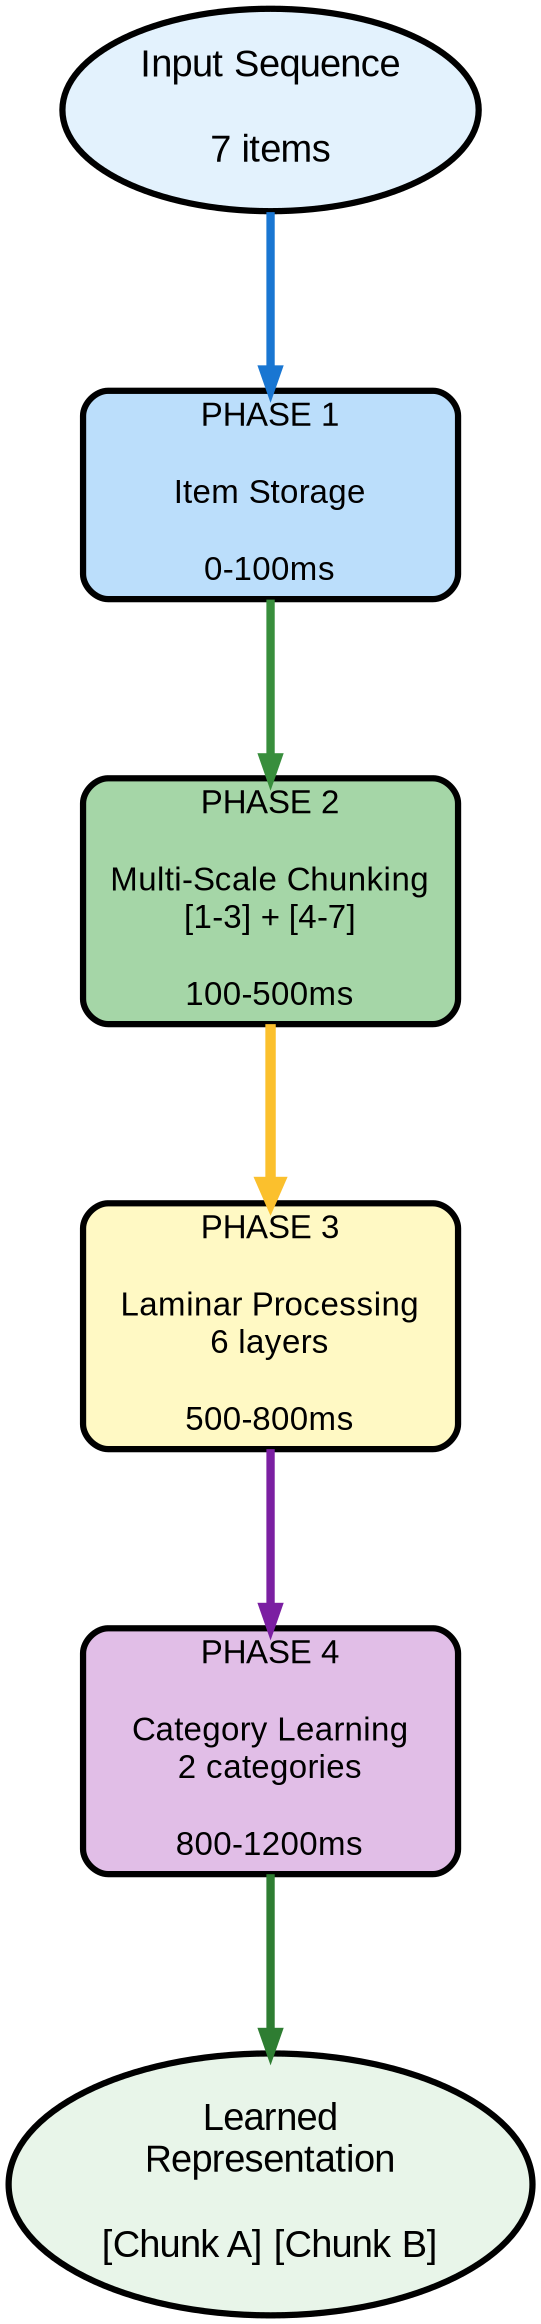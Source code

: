 digraph CorticalProcessingCycle {
    rankdir=TB;
    node [shape=box, style="rounded,filled", fontname="Arial", fontsize=16];
    edge [fontname="Arial", fontsize=14];
    splines=ortho;
    nodesep=0.8;
    ranksep=1.2;

    // Input
    input [label="Input Sequence\n\n7 items", shape=ellipse,
           fillcolor="#E3F2FD", penwidth=3, fontsize=18];

    // Phase 1
    phase1 [label="PHASE 1\n\nItem Storage\n\n0-100ms",
            fillcolor="#BBDEFB", penwidth=3, fontsize=16, width=2.5];

    // Phase 2
    phase2 [label="PHASE 2\n\nMulti-Scale Chunking\n[1-3] + [4-7]\n\n100-500ms",
            fillcolor="#A5D6A7", penwidth=3, fontsize=16, width=2.5,
            style="rounded,filled,bold"];

    // Phase 3
    phase3 [label="PHASE 3\n\nLaminar Processing\n6 layers\n\n500-800ms",
            fillcolor="#FFF9C4", penwidth=3, fontsize=16, width=2.5];

    // Phase 4
    phase4 [label="PHASE 4\n\nCategory Learning\n2 categories\n\n800-1200ms",
            fillcolor="#E1BEE7", penwidth=3, fontsize=16, width=2.5];

    // Output
    output [label="Learned\nRepresentation\n\n[Chunk A] [Chunk B]",
            shape=ellipse, fillcolor="#E8F5E9", penwidth=3, fontsize=18];

    // Flow
    input -> phase1 [penwidth=4, color="#1976D2"];
    phase1 -> phase2 [penwidth=4, color="#388E3C"];
    phase2 -> phase3 [penwidth=5, color="#FBC02D"];
    phase3 -> phase4 [penwidth=4, color="#7B1FA2"];
    phase4 -> output [penwidth=4, color="#2E7D32"];
}
